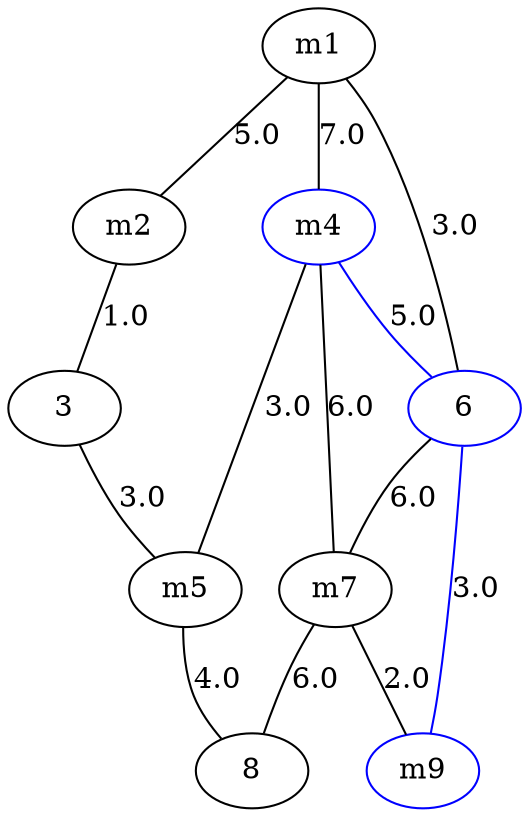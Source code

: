 strict graph G {
  1 [ color="black" label="m1" ];
  2 [ color="black" label="m2" ];
  3 [ color="black" ];
  4 [ color="blue" label="m4" ];
  5 [ color="black" label="m5" ];
  6 [ color="blue" ];
  7 [ color="black" label="m7" ];
  8 [ color="black" ];
  9 [ color="blue" label="m9" ];
  1 -- 6 [ color="black" label="3.0" ];
  1 -- 2 [ color="black" label="5.0" ];
  1 -- 4 [ color="black" label="7.0" ];
  4 -- 7 [ color="black" label="6.0" ];
  4 -- 5 [ color="black" label="3.0" ];
  4 -- 6 [ color="blue" label="5.0" ];
  5 -- 8 [ color="black" label="4.0" ];
  6 -- 9 [ color="blue" label="3.0" ];
  6 -- 7 [ color="black" label="6.0" ];
  7 -- 8 [ color="black" label="6.0" ];
  7 -- 9 [ color="black" label="2.0" ];
  2 -- 3 [ color="black" label="1.0" ];
  3 -- 5 [ color="black" label="3.0" ];
}
